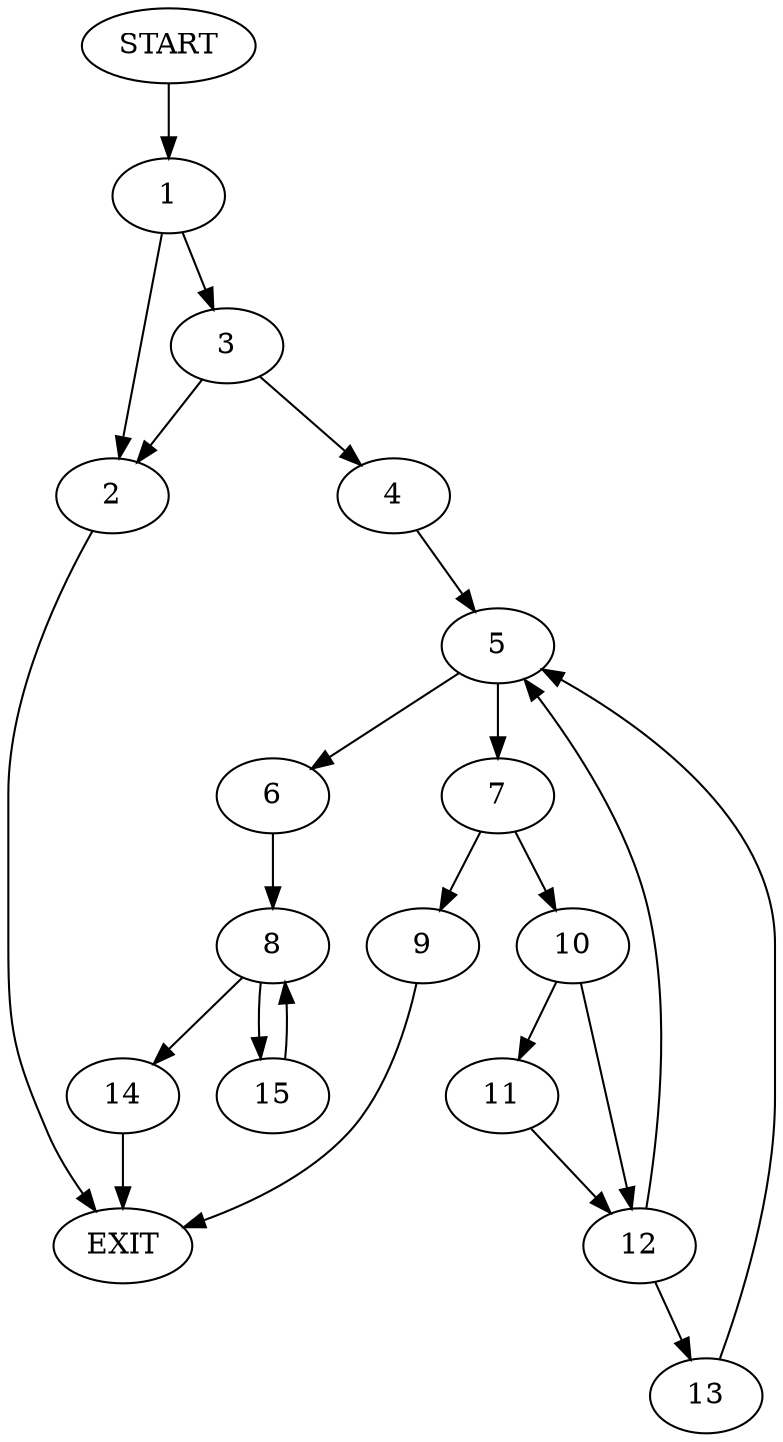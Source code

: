 digraph {
0 [label="START"]
16 [label="EXIT"]
0 -> 1
1 -> 2
1 -> 3
2 -> 16
3 -> 2
3 -> 4
4 -> 5
5 -> 6
5 -> 7
6 -> 8
7 -> 9
7 -> 10
10 -> 11
10 -> 12
9 -> 16
12 -> 13
12 -> 5
11 -> 12
13 -> 5
8 -> 14
8 -> 15
15 -> 8
14 -> 16
}
